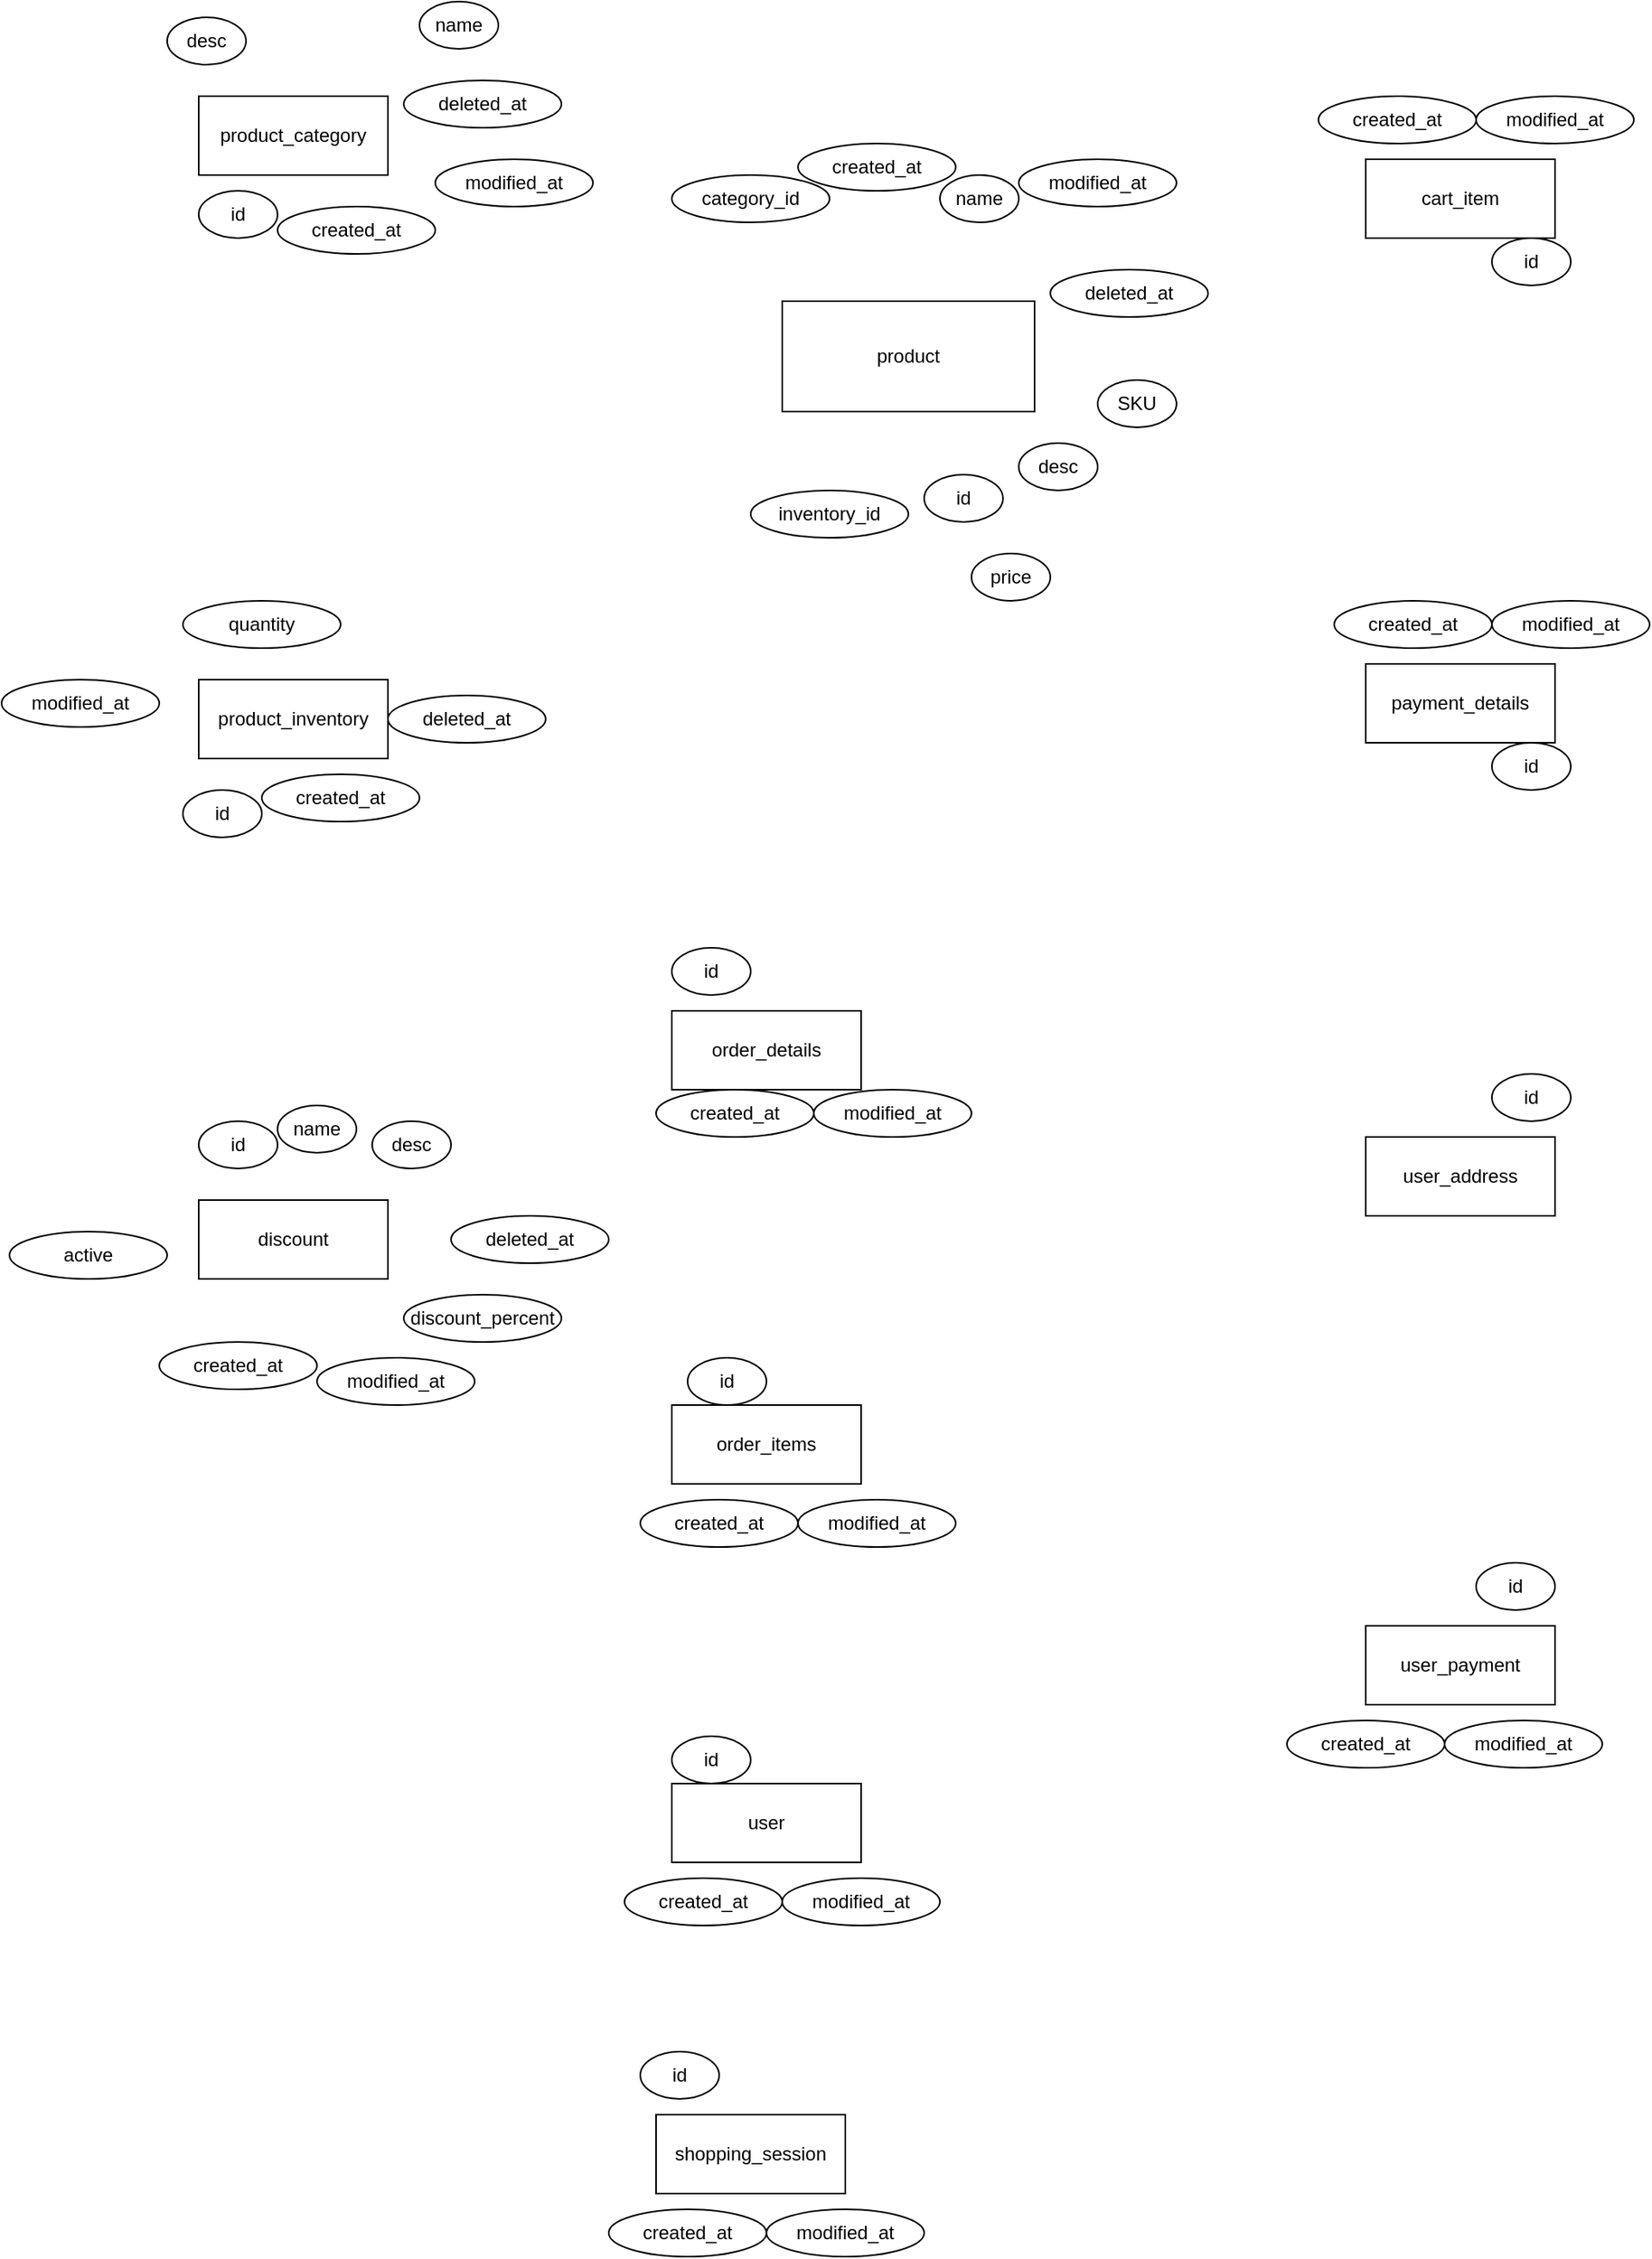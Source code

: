 <mxfile version="24.8.4">
  <diagram name="Page-1" id="iWy4ZyQwQhouPtOppjKk">
    <mxGraphModel dx="1640" dy="642" grid="1" gridSize="10" guides="1" tooltips="1" connect="1" arrows="1" fold="1" page="1" pageScale="1" pageWidth="1100" pageHeight="850" math="0" shadow="0">
      <root>
        <mxCell id="0" />
        <mxCell id="1" parent="0" />
        <mxCell id="45yQKrNz5KwJR_Yoa7GH-1" value="product_category" style="whiteSpace=wrap;html=1;align=center;" vertex="1" parent="1">
          <mxGeometry x="80" y="90" width="120" height="50" as="geometry" />
        </mxCell>
        <mxCell id="45yQKrNz5KwJR_Yoa7GH-2" value="product_inventory" style="whiteSpace=wrap;html=1;align=center;" vertex="1" parent="1">
          <mxGeometry x="80" y="460" width="120" height="50" as="geometry" />
        </mxCell>
        <mxCell id="45yQKrNz5KwJR_Yoa7GH-3" value="discount" style="whiteSpace=wrap;html=1;align=center;" vertex="1" parent="1">
          <mxGeometry x="80" y="790" width="120" height="50" as="geometry" />
        </mxCell>
        <mxCell id="45yQKrNz5KwJR_Yoa7GH-4" value="product" style="whiteSpace=wrap;html=1;align=center;" vertex="1" parent="1">
          <mxGeometry x="450" y="220" width="160" height="70" as="geometry" />
        </mxCell>
        <mxCell id="45yQKrNz5KwJR_Yoa7GH-5" value="order_details" style="whiteSpace=wrap;html=1;align=center;" vertex="1" parent="1">
          <mxGeometry x="380" y="670" width="120" height="50" as="geometry" />
        </mxCell>
        <mxCell id="45yQKrNz5KwJR_Yoa7GH-6" value="order_items" style="whiteSpace=wrap;html=1;align=center;" vertex="1" parent="1">
          <mxGeometry x="380" y="920" width="120" height="50" as="geometry" />
        </mxCell>
        <mxCell id="45yQKrNz5KwJR_Yoa7GH-7" value="user" style="whiteSpace=wrap;html=1;align=center;" vertex="1" parent="1">
          <mxGeometry x="380" y="1160" width="120" height="50" as="geometry" />
        </mxCell>
        <mxCell id="45yQKrNz5KwJR_Yoa7GH-8" value="shopping_session" style="whiteSpace=wrap;html=1;align=center;" vertex="1" parent="1">
          <mxGeometry x="370" y="1370" width="120" height="50" as="geometry" />
        </mxCell>
        <mxCell id="45yQKrNz5KwJR_Yoa7GH-9" value="cart_item" style="whiteSpace=wrap;html=1;align=center;" vertex="1" parent="1">
          <mxGeometry x="820" y="130" width="120" height="50" as="geometry" />
        </mxCell>
        <mxCell id="45yQKrNz5KwJR_Yoa7GH-10" value="payment_details" style="whiteSpace=wrap;html=1;align=center;" vertex="1" parent="1">
          <mxGeometry x="820" y="450" width="120" height="50" as="geometry" />
        </mxCell>
        <mxCell id="45yQKrNz5KwJR_Yoa7GH-11" value="user_address" style="whiteSpace=wrap;html=1;align=center;" vertex="1" parent="1">
          <mxGeometry x="820" y="750" width="120" height="50" as="geometry" />
        </mxCell>
        <mxCell id="45yQKrNz5KwJR_Yoa7GH-12" value="user_payment" style="whiteSpace=wrap;html=1;align=center;" vertex="1" parent="1">
          <mxGeometry x="820" y="1060" width="120" height="50" as="geometry" />
        </mxCell>
        <mxCell id="45yQKrNz5KwJR_Yoa7GH-14" value="id" style="ellipse;whiteSpace=wrap;html=1;align=center;" vertex="1" parent="1">
          <mxGeometry x="80" y="150" width="50" height="30" as="geometry" />
        </mxCell>
        <mxCell id="45yQKrNz5KwJR_Yoa7GH-15" value="id" style="ellipse;whiteSpace=wrap;html=1;align=center;" vertex="1" parent="1">
          <mxGeometry x="70" y="530" width="50" height="30" as="geometry" />
        </mxCell>
        <mxCell id="45yQKrNz5KwJR_Yoa7GH-18" value="id" style="ellipse;whiteSpace=wrap;html=1;align=center;" vertex="1" parent="1">
          <mxGeometry x="900" y="180" width="50" height="30" as="geometry" />
        </mxCell>
        <mxCell id="45yQKrNz5KwJR_Yoa7GH-19" value="id" style="ellipse;whiteSpace=wrap;html=1;align=center;" vertex="1" parent="1">
          <mxGeometry x="80" y="740" width="50" height="30" as="geometry" />
        </mxCell>
        <mxCell id="45yQKrNz5KwJR_Yoa7GH-20" value="id" style="ellipse;whiteSpace=wrap;html=1;align=center;" vertex="1" parent="1">
          <mxGeometry x="380" y="630" width="50" height="30" as="geometry" />
        </mxCell>
        <mxCell id="45yQKrNz5KwJR_Yoa7GH-21" value="id" style="ellipse;whiteSpace=wrap;html=1;align=center;" vertex="1" parent="1">
          <mxGeometry x="540" y="330" width="50" height="30" as="geometry" />
        </mxCell>
        <mxCell id="45yQKrNz5KwJR_Yoa7GH-23" value="id" style="ellipse;whiteSpace=wrap;html=1;align=center;" vertex="1" parent="1">
          <mxGeometry x="390" y="890" width="50" height="30" as="geometry" />
        </mxCell>
        <mxCell id="45yQKrNz5KwJR_Yoa7GH-24" value="id" style="ellipse;whiteSpace=wrap;html=1;align=center;" vertex="1" parent="1">
          <mxGeometry x="890" y="1020" width="50" height="30" as="geometry" />
        </mxCell>
        <mxCell id="45yQKrNz5KwJR_Yoa7GH-25" value="id" style="ellipse;whiteSpace=wrap;html=1;align=center;" vertex="1" parent="1">
          <mxGeometry x="900" y="710" width="50" height="30" as="geometry" />
        </mxCell>
        <mxCell id="45yQKrNz5KwJR_Yoa7GH-26" value="id" style="ellipse;whiteSpace=wrap;html=1;align=center;" vertex="1" parent="1">
          <mxGeometry x="900" y="500" width="50" height="30" as="geometry" />
        </mxCell>
        <mxCell id="45yQKrNz5KwJR_Yoa7GH-27" value="id" style="ellipse;whiteSpace=wrap;html=1;align=center;" vertex="1" parent="1">
          <mxGeometry x="380" y="1130" width="50" height="30" as="geometry" />
        </mxCell>
        <mxCell id="45yQKrNz5KwJR_Yoa7GH-28" value="id" style="ellipse;whiteSpace=wrap;html=1;align=center;" vertex="1" parent="1">
          <mxGeometry x="360" y="1330" width="50" height="30" as="geometry" />
        </mxCell>
        <mxCell id="45yQKrNz5KwJR_Yoa7GH-29" value="created_at" style="ellipse;whiteSpace=wrap;html=1;align=center;" vertex="1" parent="1">
          <mxGeometry x="130" y="160" width="100" height="30" as="geometry" />
        </mxCell>
        <mxCell id="45yQKrNz5KwJR_Yoa7GH-30" value="modified_at" style="ellipse;whiteSpace=wrap;html=1;align=center;" vertex="1" parent="1">
          <mxGeometry x="230" y="130" width="100" height="30" as="geometry" />
        </mxCell>
        <mxCell id="45yQKrNz5KwJR_Yoa7GH-31" value="modified_at" style="ellipse;whiteSpace=wrap;html=1;align=center;" vertex="1" parent="1">
          <mxGeometry x="-45" y="460" width="100" height="30" as="geometry" />
        </mxCell>
        <mxCell id="45yQKrNz5KwJR_Yoa7GH-32" value="created_at" style="ellipse;whiteSpace=wrap;html=1;align=center;" vertex="1" parent="1">
          <mxGeometry x="120" y="520" width="100" height="30" as="geometry" />
        </mxCell>
        <mxCell id="45yQKrNz5KwJR_Yoa7GH-33" value="created_at" style="ellipse;whiteSpace=wrap;html=1;align=center;" vertex="1" parent="1">
          <mxGeometry x="370" y="720" width="100" height="30" as="geometry" />
        </mxCell>
        <mxCell id="45yQKrNz5KwJR_Yoa7GH-34" value="modified_at" style="ellipse;whiteSpace=wrap;html=1;align=center;" vertex="1" parent="1">
          <mxGeometry x="470" y="720" width="100" height="30" as="geometry" />
        </mxCell>
        <mxCell id="45yQKrNz5KwJR_Yoa7GH-35" value="created_at" style="ellipse;whiteSpace=wrap;html=1;align=center;" vertex="1" parent="1">
          <mxGeometry x="55" y="880" width="100" height="30" as="geometry" />
        </mxCell>
        <mxCell id="45yQKrNz5KwJR_Yoa7GH-36" value="modified_at" style="ellipse;whiteSpace=wrap;html=1;align=center;" vertex="1" parent="1">
          <mxGeometry x="155" y="890" width="100" height="30" as="geometry" />
        </mxCell>
        <mxCell id="45yQKrNz5KwJR_Yoa7GH-37" value="created_at" style="ellipse;whiteSpace=wrap;html=1;align=center;" vertex="1" parent="1">
          <mxGeometry x="360" y="980" width="100" height="30" as="geometry" />
        </mxCell>
        <mxCell id="45yQKrNz5KwJR_Yoa7GH-38" value="modified_at" style="ellipse;whiteSpace=wrap;html=1;align=center;" vertex="1" parent="1">
          <mxGeometry x="460" y="980" width="100" height="30" as="geometry" />
        </mxCell>
        <mxCell id="45yQKrNz5KwJR_Yoa7GH-39" value="created_at" style="ellipse;whiteSpace=wrap;html=1;align=center;" vertex="1" parent="1">
          <mxGeometry x="770" y="1120" width="100" height="30" as="geometry" />
        </mxCell>
        <mxCell id="45yQKrNz5KwJR_Yoa7GH-40" value="modified_at" style="ellipse;whiteSpace=wrap;html=1;align=center;" vertex="1" parent="1">
          <mxGeometry x="870" y="1120" width="100" height="30" as="geometry" />
        </mxCell>
        <mxCell id="45yQKrNz5KwJR_Yoa7GH-43" value="created_at" style="ellipse;whiteSpace=wrap;html=1;align=center;" vertex="1" parent="1">
          <mxGeometry x="800" y="410" width="100" height="30" as="geometry" />
        </mxCell>
        <mxCell id="45yQKrNz5KwJR_Yoa7GH-44" value="modified_at" style="ellipse;whiteSpace=wrap;html=1;align=center;" vertex="1" parent="1">
          <mxGeometry x="900" y="410" width="100" height="30" as="geometry" />
        </mxCell>
        <mxCell id="45yQKrNz5KwJR_Yoa7GH-45" value="created_at" style="ellipse;whiteSpace=wrap;html=1;align=center;" vertex="1" parent="1">
          <mxGeometry x="350" y="1220" width="100" height="30" as="geometry" />
        </mxCell>
        <mxCell id="45yQKrNz5KwJR_Yoa7GH-46" value="modified_at" style="ellipse;whiteSpace=wrap;html=1;align=center;" vertex="1" parent="1">
          <mxGeometry x="450" y="1220" width="100" height="30" as="geometry" />
        </mxCell>
        <mxCell id="45yQKrNz5KwJR_Yoa7GH-47" value="created_at" style="ellipse;whiteSpace=wrap;html=1;align=center;" vertex="1" parent="1">
          <mxGeometry x="340" y="1430" width="100" height="30" as="geometry" />
        </mxCell>
        <mxCell id="45yQKrNz5KwJR_Yoa7GH-48" value="modified_at" style="ellipse;whiteSpace=wrap;html=1;align=center;" vertex="1" parent="1">
          <mxGeometry x="440" y="1430" width="100" height="30" as="geometry" />
        </mxCell>
        <mxCell id="45yQKrNz5KwJR_Yoa7GH-49" value="created_at" style="ellipse;whiteSpace=wrap;html=1;align=center;" vertex="1" parent="1">
          <mxGeometry x="790" y="90" width="100" height="30" as="geometry" />
        </mxCell>
        <mxCell id="45yQKrNz5KwJR_Yoa7GH-50" value="modified_at" style="ellipse;whiteSpace=wrap;html=1;align=center;" vertex="1" parent="1">
          <mxGeometry x="890" y="90" width="100" height="30" as="geometry" />
        </mxCell>
        <mxCell id="45yQKrNz5KwJR_Yoa7GH-51" value="created_at" style="ellipse;whiteSpace=wrap;html=1;align=center;" vertex="1" parent="1">
          <mxGeometry x="460" y="120" width="100" height="30" as="geometry" />
        </mxCell>
        <mxCell id="45yQKrNz5KwJR_Yoa7GH-52" value="modified_at" style="ellipse;whiteSpace=wrap;html=1;align=center;" vertex="1" parent="1">
          <mxGeometry x="600" y="130" width="100" height="30" as="geometry" />
        </mxCell>
        <mxCell id="45yQKrNz5KwJR_Yoa7GH-53" value="deleted_at" style="ellipse;whiteSpace=wrap;html=1;align=center;" vertex="1" parent="1">
          <mxGeometry x="210" y="80" width="100" height="30" as="geometry" />
        </mxCell>
        <mxCell id="45yQKrNz5KwJR_Yoa7GH-54" value="deleted_at" style="ellipse;whiteSpace=wrap;html=1;align=center;" vertex="1" parent="1">
          <mxGeometry x="200" y="470" width="100" height="30" as="geometry" />
        </mxCell>
        <mxCell id="45yQKrNz5KwJR_Yoa7GH-55" value="deleted_at" style="ellipse;whiteSpace=wrap;html=1;align=center;" vertex="1" parent="1">
          <mxGeometry x="240" y="800" width="100" height="30" as="geometry" />
        </mxCell>
        <mxCell id="45yQKrNz5KwJR_Yoa7GH-56" value="deleted_at" style="ellipse;whiteSpace=wrap;html=1;align=center;" vertex="1" parent="1">
          <mxGeometry x="620" y="200" width="100" height="30" as="geometry" />
        </mxCell>
        <mxCell id="45yQKrNz5KwJR_Yoa7GH-58" value="name" style="ellipse;whiteSpace=wrap;html=1;align=center;" vertex="1" parent="1">
          <mxGeometry x="550" y="140" width="50" height="30" as="geometry" />
        </mxCell>
        <mxCell id="45yQKrNz5KwJR_Yoa7GH-59" value="name" style="ellipse;whiteSpace=wrap;html=1;align=center;" vertex="1" parent="1">
          <mxGeometry x="220" y="30" width="50" height="30" as="geometry" />
        </mxCell>
        <mxCell id="45yQKrNz5KwJR_Yoa7GH-60" value="desc" style="ellipse;whiteSpace=wrap;html=1;align=center;" vertex="1" parent="1">
          <mxGeometry x="60" y="40" width="50" height="30" as="geometry" />
        </mxCell>
        <mxCell id="45yQKrNz5KwJR_Yoa7GH-61" value="quantity" style="ellipse;whiteSpace=wrap;html=1;align=center;" vertex="1" parent="1">
          <mxGeometry x="70" y="410" width="100" height="30" as="geometry" />
        </mxCell>
        <mxCell id="45yQKrNz5KwJR_Yoa7GH-62" value="name" style="ellipse;whiteSpace=wrap;html=1;align=center;" vertex="1" parent="1">
          <mxGeometry x="130" y="730" width="50" height="30" as="geometry" />
        </mxCell>
        <mxCell id="45yQKrNz5KwJR_Yoa7GH-64" value="desc" style="ellipse;whiteSpace=wrap;html=1;align=center;" vertex="1" parent="1">
          <mxGeometry x="190" y="740" width="50" height="30" as="geometry" />
        </mxCell>
        <mxCell id="45yQKrNz5KwJR_Yoa7GH-65" value="discount_percent" style="ellipse;whiteSpace=wrap;html=1;align=center;" vertex="1" parent="1">
          <mxGeometry x="210" y="850" width="100" height="30" as="geometry" />
        </mxCell>
        <mxCell id="45yQKrNz5KwJR_Yoa7GH-66" value="active" style="ellipse;whiteSpace=wrap;html=1;align=center;" vertex="1" parent="1">
          <mxGeometry x="-40" y="810" width="100" height="30" as="geometry" />
        </mxCell>
        <mxCell id="45yQKrNz5KwJR_Yoa7GH-68" value="desc" style="ellipse;whiteSpace=wrap;html=1;align=center;" vertex="1" parent="1">
          <mxGeometry x="600" y="310" width="50" height="30" as="geometry" />
        </mxCell>
        <mxCell id="45yQKrNz5KwJR_Yoa7GH-69" value="SKU" style="ellipse;whiteSpace=wrap;html=1;align=center;" vertex="1" parent="1">
          <mxGeometry x="650" y="270" width="50" height="30" as="geometry" />
        </mxCell>
        <mxCell id="45yQKrNz5KwJR_Yoa7GH-72" value="category_id" style="ellipse;whiteSpace=wrap;html=1;align=center;" vertex="1" parent="1">
          <mxGeometry x="380" y="140" width="100" height="30" as="geometry" />
        </mxCell>
        <mxCell id="45yQKrNz5KwJR_Yoa7GH-73" value="inventory_id" style="ellipse;whiteSpace=wrap;html=1;align=center;" vertex="1" parent="1">
          <mxGeometry x="430" y="340" width="100" height="30" as="geometry" />
        </mxCell>
        <mxCell id="45yQKrNz5KwJR_Yoa7GH-75" value="price" style="ellipse;whiteSpace=wrap;html=1;align=center;" vertex="1" parent="1">
          <mxGeometry x="570" y="380" width="50" height="30" as="geometry" />
        </mxCell>
      </root>
    </mxGraphModel>
  </diagram>
</mxfile>
